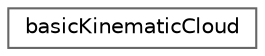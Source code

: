 digraph "Graphical Class Hierarchy"
{
 // LATEX_PDF_SIZE
  bgcolor="transparent";
  edge [fontname=Helvetica,fontsize=10,labelfontname=Helvetica,labelfontsize=10];
  node [fontname=Helvetica,fontsize=10,shape=box,height=0.2,width=0.4];
  rankdir="LR";
  Node0 [id="Node000000",label="basicKinematicCloud",height=0.2,width=0.4,color="grey40", fillcolor="white", style="filled",URL="$classFoam_1_1basicKinematicCloud.html",tooltip="Cloud class to introduce kinematic parcels."];
}
